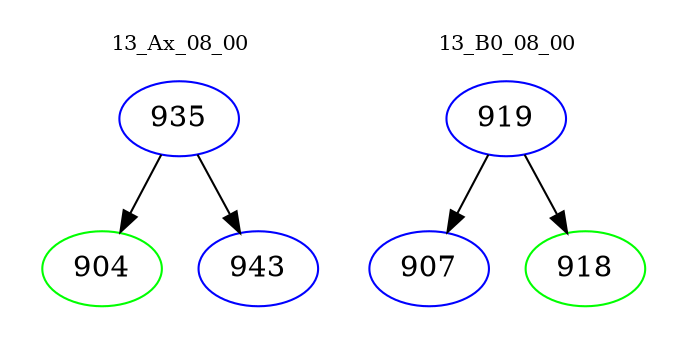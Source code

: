 digraph{
subgraph cluster_0 {
color = white
label = "13_Ax_08_00";
fontsize=10;
T0_935 [label="935", color="blue"]
T0_935 -> T0_904 [color="black"]
T0_904 [label="904", color="green"]
T0_935 -> T0_943 [color="black"]
T0_943 [label="943", color="blue"]
}
subgraph cluster_1 {
color = white
label = "13_B0_08_00";
fontsize=10;
T1_919 [label="919", color="blue"]
T1_919 -> T1_907 [color="black"]
T1_907 [label="907", color="blue"]
T1_919 -> T1_918 [color="black"]
T1_918 [label="918", color="green"]
}
}
